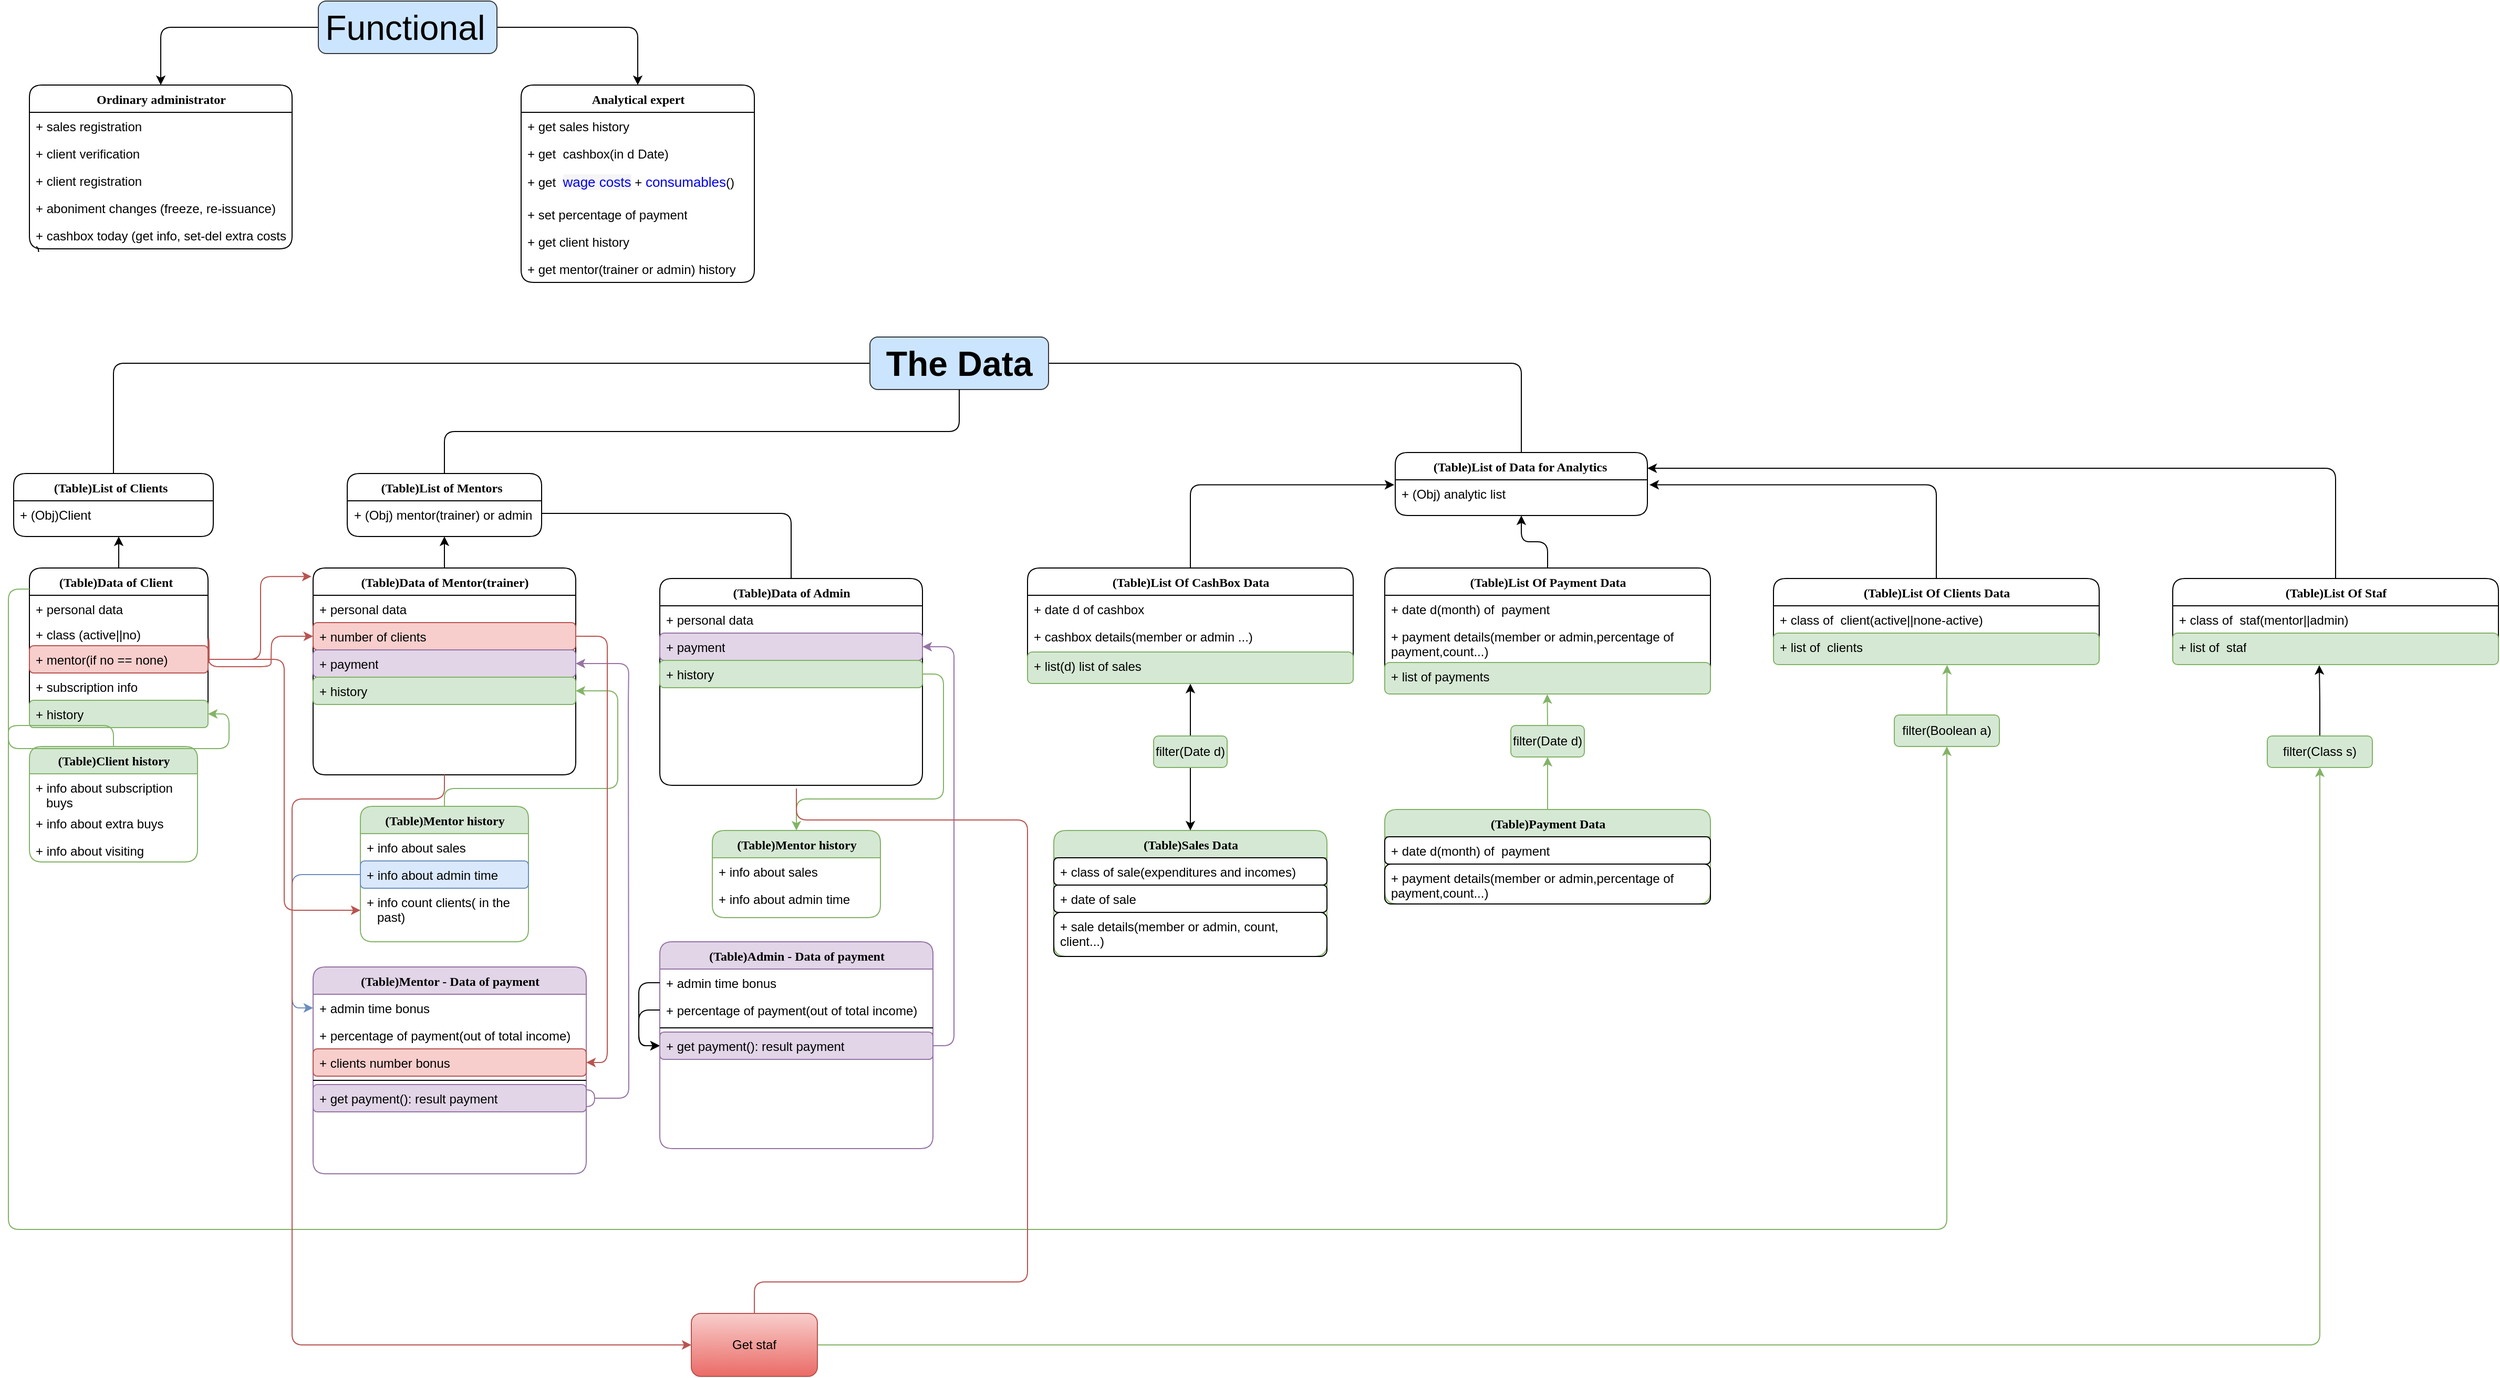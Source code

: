 <mxfile version="21.7.4" type="github">
  <diagram name="Page-1" id="9f46799a-70d6-7492-0946-bef42562c5a5">
    <mxGraphModel dx="2762" dy="2496" grid="1" gridSize="10" guides="1" tooltips="1" connect="1" arrows="1" fold="1" page="1" pageScale="1" pageWidth="1100" pageHeight="850" background="none" math="0" shadow="0">
      <root>
        <mxCell id="0" />
        <mxCell id="1" parent="0" />
        <mxCell id="78961159f06e98e8-17" value="Ordinary administrator" style="swimlane;html=1;fontStyle=1;align=center;verticalAlign=top;childLayout=stackLayout;horizontal=1;startSize=26;horizontalStack=0;resizeParent=1;resizeLast=0;collapsible=1;marginBottom=0;swimlaneFillColor=#ffffff;rounded=1;shadow=0;comic=0;labelBackgroundColor=none;strokeWidth=1;fillColor=none;fontFamily=Verdana;fontSize=12;" parent="1" vertex="1">
          <mxGeometry x="300" y="160" width="250" height="156" as="geometry">
            <mxRectangle x="100" y="83" width="270" height="30" as="alternateBounds" />
          </mxGeometry>
        </mxCell>
        <mxCell id="78961159f06e98e8-21" value="+&amp;nbsp;sales registration" style="text;html=1;strokeColor=none;fillColor=none;align=left;verticalAlign=top;spacingLeft=4;spacingRight=4;whiteSpace=wrap;overflow=hidden;rotatable=0;points=[[0,0.5],[1,0.5]];portConstraint=eastwest;labelBackgroundColor=none;rounded=1;" parent="78961159f06e98e8-17" vertex="1">
          <mxGeometry y="26" width="250" height="26" as="geometry" />
        </mxCell>
        <mxCell id="78961159f06e98e8-23" value="+ сlient verification" style="text;html=1;strokeColor=none;fillColor=none;align=left;verticalAlign=top;spacingLeft=4;spacingRight=4;whiteSpace=wrap;overflow=hidden;rotatable=0;points=[[0,0.5],[1,0.5]];portConstraint=eastwest;labelBackgroundColor=none;rounded=1;" parent="78961159f06e98e8-17" vertex="1">
          <mxGeometry y="52" width="250" height="26" as="geometry" />
        </mxCell>
        <mxCell id="78961159f06e98e8-25" value="+ client registration" style="text;html=1;strokeColor=none;fillColor=none;align=left;verticalAlign=top;spacingLeft=4;spacingRight=4;whiteSpace=wrap;overflow=hidden;rotatable=0;points=[[0,0.5],[1,0.5]];portConstraint=eastwest;labelBackgroundColor=none;rounded=1;" parent="78961159f06e98e8-17" vertex="1">
          <mxGeometry y="78" width="250" height="26" as="geometry" />
        </mxCell>
        <mxCell id="78961159f06e98e8-26" value="+ aboniment changes (freeze, re-issuance)" style="text;html=1;strokeColor=none;fillColor=none;align=left;verticalAlign=top;spacingLeft=4;spacingRight=4;whiteSpace=wrap;overflow=hidden;rotatable=0;points=[[0,0.5],[1,0.5]];portConstraint=eastwest;labelBackgroundColor=none;rounded=1;" parent="78961159f06e98e8-17" vertex="1">
          <mxGeometry y="104" width="250" height="26" as="geometry" />
        </mxCell>
        <mxCell id="UsbxNbq3lsT-JYxwhpn--75" value="+ cashbox&amp;nbsp;today (get info, set-del extra costs )" style="text;html=1;strokeColor=none;fillColor=none;align=left;verticalAlign=top;spacingLeft=4;spacingRight=4;whiteSpace=wrap;overflow=hidden;rotatable=0;points=[[0,0.5],[1,0.5]];portConstraint=eastwest;labelBackgroundColor=none;rounded=1;" vertex="1" parent="78961159f06e98e8-17">
          <mxGeometry y="130" width="250" height="26" as="geometry" />
        </mxCell>
        <mxCell id="UsbxNbq3lsT-JYxwhpn--99" style="edgeStyle=orthogonalEdgeStyle;rounded=1;orthogonalLoop=1;jettySize=auto;html=1;exitX=0.5;exitY=0;exitDx=0;exitDy=0;" edge="1" parent="1" source="78961159f06e98e8-30">
          <mxGeometry relative="1" as="geometry">
            <mxPoint x="385" y="590" as="targetPoint" />
          </mxGeometry>
        </mxCell>
        <mxCell id="78961159f06e98e8-30" value="(Table)Data of Client&amp;nbsp;&amp;nbsp;" style="swimlane;html=1;fontStyle=1;align=center;verticalAlign=top;childLayout=stackLayout;horizontal=1;startSize=26;horizontalStack=0;resizeParent=1;resizeLast=0;collapsible=1;marginBottom=0;swimlaneFillColor=#ffffff;rounded=1;shadow=0;comic=0;labelBackgroundColor=none;strokeWidth=1;fillColor=none;fontFamily=Verdana;fontSize=12;" parent="1" vertex="1">
          <mxGeometry x="300" y="620" width="170" height="152" as="geometry">
            <mxRectangle x="320" y="370" width="190" height="30" as="alternateBounds" />
          </mxGeometry>
        </mxCell>
        <mxCell id="78961159f06e98e8-31" value="+ personal data" style="text;html=1;strokeColor=none;fillColor=none;align=left;verticalAlign=top;spacingLeft=4;spacingRight=4;whiteSpace=wrap;overflow=hidden;rotatable=0;points=[[0,0.5],[1,0.5]];portConstraint=eastwest;labelBackgroundColor=none;rounded=1;" parent="78961159f06e98e8-30" vertex="1">
          <mxGeometry y="26" width="170" height="24" as="geometry" />
        </mxCell>
        <mxCell id="UsbxNbq3lsT-JYxwhpn--148" value="+ class (active||no)" style="text;html=1;strokeColor=none;fillColor=none;align=left;verticalAlign=top;spacingLeft=4;spacingRight=4;whiteSpace=wrap;overflow=hidden;rotatable=0;points=[[0,0.5],[1,0.5]];portConstraint=eastwest;labelBackgroundColor=none;rounded=1;" vertex="1" parent="78961159f06e98e8-30">
          <mxGeometry y="50" width="170" height="24" as="geometry" />
        </mxCell>
        <mxCell id="78961159f06e98e8-32" value="+&amp;nbsp;mentor(if no == none)" style="text;html=1;strokeColor=#b85450;fillColor=#f8cecc;align=left;verticalAlign=top;spacingLeft=4;spacingRight=4;whiteSpace=wrap;overflow=hidden;rotatable=0;points=[[0,0.5],[1,0.5]];portConstraint=eastwest;labelBackgroundColor=none;rounded=1;" parent="78961159f06e98e8-30" vertex="1">
          <mxGeometry y="74" width="170" height="26" as="geometry" />
        </mxCell>
        <mxCell id="78961159f06e98e8-34" value="+ subscription info&amp;nbsp;&amp;nbsp;" style="text;html=1;strokeColor=none;fillColor=none;align=left;verticalAlign=top;spacingLeft=4;spacingRight=4;whiteSpace=wrap;overflow=hidden;rotatable=0;points=[[0,0.5],[1,0.5]];portConstraint=eastwest;labelBackgroundColor=none;rounded=1;" parent="78961159f06e98e8-30" vertex="1">
          <mxGeometry y="100" width="170" height="26" as="geometry" />
        </mxCell>
        <mxCell id="78961159f06e98e8-36" value="+ history" style="text;html=1;strokeColor=#82b366;fillColor=#d5e8d4;align=left;verticalAlign=top;spacingLeft=4;spacingRight=4;whiteSpace=wrap;overflow=hidden;rotatable=0;points=[[0,0.5],[1,0.5]];portConstraint=eastwest;labelBackgroundColor=none;rounded=1;" parent="78961159f06e98e8-30" vertex="1">
          <mxGeometry y="126" width="170" height="26" as="geometry" />
        </mxCell>
        <mxCell id="78961159f06e98e8-43" value="(Table)Data of Mentor(trainer)" style="swimlane;html=1;fontStyle=1;align=center;verticalAlign=top;childLayout=stackLayout;horizontal=1;startSize=26;horizontalStack=0;resizeParent=1;resizeLast=0;collapsible=1;marginBottom=0;swimlaneFillColor=#ffffff;rounded=1;shadow=0;comic=0;labelBackgroundColor=none;strokeWidth=1;fillColor=none;fontFamily=Verdana;fontSize=12;" parent="1" vertex="1">
          <mxGeometry x="570" y="620" width="250" height="197" as="geometry" />
        </mxCell>
        <mxCell id="78961159f06e98e8-44" value="+ personal data&amp;nbsp;&lt;br&gt;" style="text;html=1;strokeColor=none;fillColor=none;align=left;verticalAlign=top;spacingLeft=4;spacingRight=4;whiteSpace=wrap;overflow=hidden;rotatable=0;points=[[0,0.5],[1,0.5]];portConstraint=eastwest;labelBackgroundColor=none;rounded=1;" parent="78961159f06e98e8-43" vertex="1">
          <mxGeometry y="26" width="250" height="26" as="geometry" />
        </mxCell>
        <mxCell id="78961159f06e98e8-52" value="+ number of clients" style="text;html=1;strokeColor=#b85450;fillColor=#f8cecc;align=left;verticalAlign=top;spacingLeft=4;spacingRight=4;whiteSpace=wrap;overflow=hidden;rotatable=0;points=[[0,0.5],[1,0.5]];portConstraint=eastwest;labelBackgroundColor=none;rounded=1;" parent="78961159f06e98e8-43" vertex="1">
          <mxGeometry y="52" width="250" height="26" as="geometry" />
        </mxCell>
        <mxCell id="78961159f06e98e8-50" value="+ payment" style="text;html=1;strokeColor=#9673a6;fillColor=#e1d5e7;align=left;verticalAlign=top;spacingLeft=4;spacingRight=4;whiteSpace=wrap;overflow=hidden;rotatable=0;points=[[0,0.5],[1,0.5]];portConstraint=eastwest;labelBackgroundColor=none;rounded=1;" parent="78961159f06e98e8-43" vertex="1">
          <mxGeometry y="78" width="250" height="26" as="geometry" />
        </mxCell>
        <mxCell id="78961159f06e98e8-45" value="+ history" style="text;html=1;strokeColor=#82b366;fillColor=#d5e8d4;align=left;verticalAlign=top;spacingLeft=4;spacingRight=4;whiteSpace=wrap;overflow=hidden;rotatable=0;points=[[0,0.5],[1,0.5]];portConstraint=eastwest;labelBackgroundColor=none;rounded=1;" parent="78961159f06e98e8-43" vertex="1">
          <mxGeometry y="104" width="250" height="26" as="geometry" />
        </mxCell>
        <mxCell id="78961159f06e98e8-95" value="(Table)Client history" style="swimlane;html=1;fontStyle=1;align=center;verticalAlign=top;childLayout=stackLayout;horizontal=1;startSize=26;horizontalStack=0;resizeParent=1;resizeLast=0;collapsible=1;marginBottom=0;swimlaneFillColor=#ffffff;rounded=1;shadow=0;comic=0;labelBackgroundColor=none;strokeWidth=1;fillColor=#d5e8d4;fontFamily=Verdana;fontSize=12;strokeColor=#82b366;" parent="1" vertex="1">
          <mxGeometry x="300" y="790" width="160" height="110" as="geometry" />
        </mxCell>
        <mxCell id="78961159f06e98e8-97" value="+ info about subscription&amp;nbsp; &amp;nbsp; &amp;nbsp; &amp;nbsp; &amp;nbsp;buys" style="text;html=1;strokeColor=none;fillColor=none;align=left;verticalAlign=top;spacingLeft=4;spacingRight=4;whiteSpace=wrap;overflow=hidden;rotatable=0;points=[[0,0.5],[1,0.5]];portConstraint=eastwest;labelBackgroundColor=none;rounded=1;" parent="78961159f06e98e8-95" vertex="1">
          <mxGeometry y="26" width="160" height="34" as="geometry" />
        </mxCell>
        <mxCell id="78961159f06e98e8-98" value="+ info about extra buys" style="text;html=1;strokeColor=none;fillColor=none;align=left;verticalAlign=top;spacingLeft=4;spacingRight=4;whiteSpace=wrap;overflow=hidden;rotatable=0;points=[[0,0.5],[1,0.5]];portConstraint=eastwest;labelBackgroundColor=none;rounded=1;" parent="78961159f06e98e8-95" vertex="1">
          <mxGeometry y="60" width="160" height="26" as="geometry" />
        </mxCell>
        <mxCell id="78961159f06e98e8-102" value="+ info about&amp;nbsp;visiting" style="text;html=1;strokeColor=none;fillColor=none;align=left;verticalAlign=top;spacingLeft=4;spacingRight=4;whiteSpace=wrap;overflow=hidden;rotatable=0;points=[[0,0.5],[1,0.5]];portConstraint=eastwest;labelBackgroundColor=none;rounded=1;" parent="78961159f06e98e8-95" vertex="1">
          <mxGeometry y="86" width="160" height="24" as="geometry" />
        </mxCell>
        <mxCell id="fIv8NUmb_XvfnNp-n-QR-128" style="edgeStyle=orthogonalEdgeStyle;rounded=1;orthogonalLoop=1;jettySize=auto;html=1;exitX=1;exitY=0.5;exitDx=0;exitDy=0;entryX=-0.006;entryY=0.041;entryDx=0;entryDy=0;entryPerimeter=0;labelBackgroundColor=none;fontColor=default;fillColor=#f8cecc;strokeColor=#b85450;" parent="1" source="78961159f06e98e8-32" target="78961159f06e98e8-43" edge="1">
          <mxGeometry relative="1" as="geometry" />
        </mxCell>
        <mxCell id="fIv8NUmb_XvfnNp-n-QR-129" style="edgeStyle=orthogonalEdgeStyle;rounded=1;orthogonalLoop=1;jettySize=auto;html=1;exitX=1;exitY=0.5;exitDx=0;exitDy=0;entryX=0.5;entryY=0;entryDx=0;entryDy=0;endArrow=none;endFill=0;startArrow=classic;startFill=1;fillColor=#d5e8d4;strokeColor=#82b366;" parent="1" source="78961159f06e98e8-36" target="78961159f06e98e8-95" edge="1">
          <mxGeometry relative="1" as="geometry" />
        </mxCell>
        <mxCell id="UsbxNbq3lsT-JYxwhpn--1" value="(Table)Mentor history" style="swimlane;html=1;fontStyle=1;align=center;verticalAlign=top;childLayout=stackLayout;horizontal=1;startSize=26;horizontalStack=0;resizeParent=1;resizeLast=0;collapsible=1;marginBottom=0;swimlaneFillColor=#ffffff;rounded=1;shadow=0;comic=0;labelBackgroundColor=none;strokeWidth=1;fillColor=#d5e8d4;fontFamily=Verdana;fontSize=12;strokeColor=#82b366;" vertex="1" parent="1">
          <mxGeometry x="615" y="847" width="160" height="129" as="geometry" />
        </mxCell>
        <mxCell id="UsbxNbq3lsT-JYxwhpn--2" value="+ info about sales" style="text;html=1;strokeColor=none;fillColor=none;align=left;verticalAlign=top;spacingLeft=4;spacingRight=4;whiteSpace=wrap;overflow=hidden;rotatable=0;points=[[0,0.5],[1,0.5]];portConstraint=eastwest;labelBackgroundColor=none;rounded=1;" vertex="1" parent="UsbxNbq3lsT-JYxwhpn--1">
          <mxGeometry y="26" width="160" height="26" as="geometry" />
        </mxCell>
        <mxCell id="UsbxNbq3lsT-JYxwhpn--3" value="+ info about admin time" style="text;html=1;strokeColor=#6c8ebf;fillColor=#dae8fc;align=left;verticalAlign=top;spacingLeft=4;spacingRight=4;whiteSpace=wrap;overflow=hidden;rotatable=0;points=[[0,0.5],[1,0.5]];portConstraint=eastwest;labelBackgroundColor=none;rounded=1;" vertex="1" parent="UsbxNbq3lsT-JYxwhpn--1">
          <mxGeometry y="52" width="160" height="26" as="geometry" />
        </mxCell>
        <mxCell id="UsbxNbq3lsT-JYxwhpn--4" value="+ info count clients( in the&amp;nbsp; &amp;nbsp; &amp;nbsp; &amp;nbsp;past)" style="text;html=1;strokeColor=none;fillColor=none;align=left;verticalAlign=top;spacingLeft=4;spacingRight=4;whiteSpace=wrap;overflow=hidden;rotatable=0;points=[[0,0.5],[1,0.5]];portConstraint=eastwest;labelBackgroundColor=none;rounded=1;" vertex="1" parent="UsbxNbq3lsT-JYxwhpn--1">
          <mxGeometry y="78" width="160" height="42" as="geometry" />
        </mxCell>
        <mxCell id="UsbxNbq3lsT-JYxwhpn--5" style="edgeStyle=orthogonalEdgeStyle;rounded=1;orthogonalLoop=1;jettySize=auto;html=1;exitX=1;exitY=0.5;exitDx=0;exitDy=0;entryX=0.5;entryY=0;entryDx=0;entryDy=0;endArrow=none;endFill=0;startArrow=classic;startFill=1;fillColor=#d5e8d4;strokeColor=#82b366;" edge="1" parent="1" source="78961159f06e98e8-45" target="UsbxNbq3lsT-JYxwhpn--1">
          <mxGeometry relative="1" as="geometry">
            <Array as="points">
              <mxPoint x="860" y="737" />
              <mxPoint x="860" y="830" />
              <mxPoint x="695" y="830" />
            </Array>
          </mxGeometry>
        </mxCell>
        <mxCell id="UsbxNbq3lsT-JYxwhpn--10" style="edgeStyle=orthogonalEdgeStyle;rounded=1;orthogonalLoop=1;jettySize=auto;html=1;entryX=1.006;entryY=0.641;entryDx=0;entryDy=0;entryPerimeter=0;startArrow=none;startFill=0;endArrow=none;endFill=0;fillColor=#f8cecc;strokeColor=#b85450;" edge="1" parent="1" target="78961159f06e98e8-32">
          <mxGeometry relative="1" as="geometry">
            <mxPoint x="530" y="707" as="sourcePoint" />
            <Array as="points">
              <mxPoint x="470" y="714" />
              <mxPoint x="470" y="687" />
            </Array>
          </mxGeometry>
        </mxCell>
        <mxCell id="UsbxNbq3lsT-JYxwhpn--9" style="edgeStyle=orthogonalEdgeStyle;rounded=1;orthogonalLoop=1;jettySize=auto;html=1;exitX=0;exitY=0.5;exitDx=0;exitDy=0;endArrow=none;endFill=0;startArrow=classic;startFill=1;fillColor=#f8cecc;strokeColor=#b85450;" edge="1" parent="1" source="78961159f06e98e8-52">
          <mxGeometry relative="1" as="geometry">
            <mxPoint x="530" y="707" as="targetPoint" />
          </mxGeometry>
        </mxCell>
        <mxCell id="UsbxNbq3lsT-JYxwhpn--170" style="edgeStyle=orthogonalEdgeStyle;rounded=1;orthogonalLoop=1;jettySize=auto;html=1;exitX=0;exitY=0.5;exitDx=0;exitDy=0;entryX=0.5;entryY=0;entryDx=0;entryDy=0;startArrow=none;startFill=0;endArrow=none;endFill=0;" edge="1" parent="1" source="UsbxNbq3lsT-JYxwhpn--15" target="UsbxNbq3lsT-JYxwhpn--61">
          <mxGeometry relative="1" as="geometry" />
        </mxCell>
        <mxCell id="UsbxNbq3lsT-JYxwhpn--171" style="edgeStyle=orthogonalEdgeStyle;rounded=1;orthogonalLoop=1;jettySize=auto;html=1;exitX=1;exitY=0.5;exitDx=0;exitDy=0;entryX=0.5;entryY=0;entryDx=0;entryDy=0;endArrow=none;endFill=0;" edge="1" parent="1" source="UsbxNbq3lsT-JYxwhpn--15" target="UsbxNbq3lsT-JYxwhpn--102">
          <mxGeometry relative="1" as="geometry" />
        </mxCell>
        <mxCell id="UsbxNbq3lsT-JYxwhpn--15" value="&lt;font style=&quot;font-size: 33px;&quot;&gt;&lt;b&gt;The Data&lt;/b&gt;&lt;/font&gt;" style="text;html=1;fillColor=#CCE5FF;align=center;verticalAlign=middle;whiteSpace=wrap;rounded=1;strokeColor=#36393d;" vertex="1" parent="1">
          <mxGeometry x="1100" y="400" width="170" height="50" as="geometry" />
        </mxCell>
        <mxCell id="UsbxNbq3lsT-JYxwhpn--16" value="Analytical expert" style="swimlane;html=1;fontStyle=1;align=center;verticalAlign=top;childLayout=stackLayout;horizontal=1;startSize=26;horizontalStack=0;resizeParent=1;resizeLast=0;collapsible=1;marginBottom=0;swimlaneFillColor=#ffffff;rounded=1;shadow=0;comic=0;labelBackgroundColor=none;strokeWidth=1;fillColor=none;fontFamily=Verdana;fontSize=12;" vertex="1" parent="1">
          <mxGeometry x="768" y="160" width="222" height="188" as="geometry">
            <mxRectangle x="100" y="83" width="270" height="30" as="alternateBounds" />
          </mxGeometry>
        </mxCell>
        <mxCell id="UsbxNbq3lsT-JYxwhpn--17" value="+ get sales history" style="text;html=1;strokeColor=none;fillColor=none;align=left;verticalAlign=top;spacingLeft=4;spacingRight=4;whiteSpace=wrap;overflow=hidden;rotatable=0;points=[[0,0.5],[1,0.5]];portConstraint=eastwest;labelBackgroundColor=none;rounded=1;" vertex="1" parent="UsbxNbq3lsT-JYxwhpn--16">
          <mxGeometry y="26" width="222" height="26" as="geometry" />
        </mxCell>
        <mxCell id="UsbxNbq3lsT-JYxwhpn--18" value="+ get&amp;nbsp; cashbox(in d Date)" style="text;html=1;strokeColor=none;fillColor=none;align=left;verticalAlign=top;spacingLeft=4;spacingRight=4;whiteSpace=wrap;overflow=hidden;rotatable=0;points=[[0,0.5],[1,0.5]];portConstraint=eastwest;labelBackgroundColor=none;rounded=1;" vertex="1" parent="UsbxNbq3lsT-JYxwhpn--16">
          <mxGeometry y="52" width="222" height="26" as="geometry" />
        </mxCell>
        <mxCell id="UsbxNbq3lsT-JYxwhpn--20" value="+ get&amp;nbsp;&amp;nbsp;&lt;a style=&quot;outline: 0px; text-decoration-line: none; font-family: Montserrat, Tahoma, Meiryo, sans-serif; font-size: 13px; background-color: rgb(245, 245, 245);&quot; rel=&quot;nofollow&quot; href=&quot;https://context.reverso.net/%D0%BF%D0%B5%D1%80%D0%B5%D0%B2%D0%BE%D0%B4/%D0%B0%D0%BD%D0%B3%D0%BB%D0%B8%D0%B9%D1%81%D0%BA%D0%B8%D0%B9-%D1%80%D1%83%D1%81%D1%81%D0%BA%D0%B8%D0%B9/wage+costs&quot; class=&quot;link_highlighted&quot;&gt;wage costs&lt;/a&gt;&amp;nbsp;+&amp;nbsp;&lt;a style=&quot;outline: 0px; text-decoration-line: none; font-family: Montserrat, Tahoma, Meiryo, sans-serif; font-size: 13px; background-color: rgb(255, 255, 255);&quot; rel=&quot;nofollow&quot; href=&quot;https://context.reverso.net/%D0%BF%D0%B5%D1%80%D0%B5%D0%B2%D0%BE%D0%B4/%D0%B0%D0%BD%D0%B3%D0%BB%D0%B8%D0%B9%D1%81%D0%BA%D0%B8%D0%B9-%D1%80%D1%83%D1%81%D1%81%D0%BA%D0%B8%D0%B9/consumables&quot; class=&quot;link_highlighted&quot;&gt;consumables&lt;/a&gt;()" style="text;html=1;strokeColor=none;fillColor=none;align=left;verticalAlign=top;spacingLeft=4;spacingRight=4;whiteSpace=wrap;overflow=hidden;rotatable=0;points=[[0,0.5],[1,0.5]];portConstraint=eastwest;labelBackgroundColor=none;rounded=1;" vertex="1" parent="UsbxNbq3lsT-JYxwhpn--16">
          <mxGeometry y="78" width="222" height="32" as="geometry" />
        </mxCell>
        <mxCell id="UsbxNbq3lsT-JYxwhpn--21" value="+ set percentage of payment" style="text;html=1;strokeColor=none;fillColor=none;align=left;verticalAlign=top;spacingLeft=4;spacingRight=4;whiteSpace=wrap;overflow=hidden;rotatable=0;points=[[0,0.5],[1,0.5]];portConstraint=eastwest;labelBackgroundColor=none;rounded=1;" vertex="1" parent="UsbxNbq3lsT-JYxwhpn--16">
          <mxGeometry y="110" width="222" height="26" as="geometry" />
        </mxCell>
        <mxCell id="UsbxNbq3lsT-JYxwhpn--77" value="+ get client history" style="text;html=1;strokeColor=none;fillColor=none;align=left;verticalAlign=top;spacingLeft=4;spacingRight=4;whiteSpace=wrap;overflow=hidden;rotatable=0;points=[[0,0.5],[1,0.5]];portConstraint=eastwest;labelBackgroundColor=none;rounded=1;" vertex="1" parent="UsbxNbq3lsT-JYxwhpn--16">
          <mxGeometry y="136" width="222" height="26" as="geometry" />
        </mxCell>
        <mxCell id="UsbxNbq3lsT-JYxwhpn--78" value="+ get mentor(trainer or admin) history" style="text;html=1;strokeColor=none;fillColor=none;align=left;verticalAlign=top;spacingLeft=4;spacingRight=4;whiteSpace=wrap;overflow=hidden;rotatable=0;points=[[0,0.5],[1,0.5]];portConstraint=eastwest;labelBackgroundColor=none;rounded=1;" vertex="1" parent="UsbxNbq3lsT-JYxwhpn--16">
          <mxGeometry y="162" width="222" height="26" as="geometry" />
        </mxCell>
        <mxCell id="UsbxNbq3lsT-JYxwhpn--28" style="edgeStyle=orthogonalEdgeStyle;rounded=1;orthogonalLoop=1;jettySize=auto;html=1;exitX=1;exitY=0.5;exitDx=0;exitDy=0;entryX=0.5;entryY=0;entryDx=0;entryDy=0;" edge="1" parent="1" source="UsbxNbq3lsT-JYxwhpn--25" target="UsbxNbq3lsT-JYxwhpn--16">
          <mxGeometry relative="1" as="geometry" />
        </mxCell>
        <mxCell id="UsbxNbq3lsT-JYxwhpn--29" style="edgeStyle=orthogonalEdgeStyle;rounded=1;orthogonalLoop=1;jettySize=auto;html=1;exitX=0;exitY=0.5;exitDx=0;exitDy=0;" edge="1" parent="1" source="UsbxNbq3lsT-JYxwhpn--25" target="78961159f06e98e8-17">
          <mxGeometry relative="1" as="geometry" />
        </mxCell>
        <mxCell id="UsbxNbq3lsT-JYxwhpn--25" value="&lt;div style=&quot;font-size: 33px;&quot;&gt;&lt;font style=&quot;font-size: 33px;&quot;&gt;Functional&amp;nbsp;&lt;/font&gt;&lt;/div&gt;" style="text;html=1;fillColor=#CCE5FF;align=right;verticalAlign=middle;whiteSpace=wrap;rounded=1;strokeColor=#36393d;" vertex="1" parent="1">
          <mxGeometry x="575" y="80" width="170" height="50" as="geometry" />
        </mxCell>
        <mxCell id="UsbxNbq3lsT-JYxwhpn--30" value="(Table)Mentor - Data of&amp;nbsp;payment" style="swimlane;html=1;fontStyle=1;align=center;verticalAlign=top;childLayout=stackLayout;horizontal=1;startSize=26;horizontalStack=0;resizeParent=1;resizeLast=0;collapsible=1;marginBottom=0;swimlaneFillColor=#ffffff;rounded=1;shadow=0;comic=0;labelBackgroundColor=none;strokeWidth=1;fontFamily=Verdana;fontSize=12;fillColor=#e1d5e7;strokeColor=#9673a6;" vertex="1" parent="1">
          <mxGeometry x="570" y="1000" width="260" height="197" as="geometry" />
        </mxCell>
        <mxCell id="UsbxNbq3lsT-JYxwhpn--31" value="+ admin time bonus" style="text;html=1;strokeColor=none;fillColor=none;align=left;verticalAlign=top;spacingLeft=4;spacingRight=4;whiteSpace=wrap;overflow=hidden;rotatable=0;points=[[0,0.5],[1,0.5]];portConstraint=eastwest;labelBackgroundColor=none;rounded=1;" vertex="1" parent="UsbxNbq3lsT-JYxwhpn--30">
          <mxGeometry y="26" width="260" height="26" as="geometry" />
        </mxCell>
        <mxCell id="UsbxNbq3lsT-JYxwhpn--33" value="+ percentage of payment(out of total income)" style="text;html=1;strokeColor=none;fillColor=none;align=left;verticalAlign=top;spacingLeft=4;spacingRight=4;whiteSpace=wrap;overflow=hidden;rotatable=0;points=[[0,0.5],[1,0.5]];portConstraint=eastwest;labelBackgroundColor=none;rounded=1;" vertex="1" parent="UsbxNbq3lsT-JYxwhpn--30">
          <mxGeometry y="52" width="260" height="26" as="geometry" />
        </mxCell>
        <mxCell id="UsbxNbq3lsT-JYxwhpn--32" value="+ clients number bonus" style="text;html=1;strokeColor=#b85450;fillColor=#f8cecc;align=left;verticalAlign=top;spacingLeft=4;spacingRight=4;whiteSpace=wrap;overflow=hidden;rotatable=0;points=[[0,0.5],[1,0.5]];portConstraint=eastwest;labelBackgroundColor=none;rounded=1;" vertex="1" parent="UsbxNbq3lsT-JYxwhpn--30">
          <mxGeometry y="78" width="260" height="26" as="geometry" />
        </mxCell>
        <mxCell id="UsbxNbq3lsT-JYxwhpn--49" value="" style="line;html=1;strokeWidth=1;fillColor=none;align=left;verticalAlign=middle;spacingTop=-1;spacingLeft=3;spacingRight=3;rotatable=0;labelPosition=right;points=[];portConstraint=eastwest;rounded=1;" vertex="1" parent="UsbxNbq3lsT-JYxwhpn--30">
          <mxGeometry y="104" width="260" height="8" as="geometry" />
        </mxCell>
        <mxCell id="UsbxNbq3lsT-JYxwhpn--52" value="+ get payment(): result payment" style="text;html=1;strokeColor=#9673a6;fillColor=#e1d5e7;align=left;verticalAlign=top;spacingLeft=4;spacingRight=4;whiteSpace=wrap;overflow=hidden;rotatable=0;points=[[0,0.5],[1,0.5]];portConstraint=eastwest;labelBackgroundColor=none;rounded=1;" vertex="1" parent="UsbxNbq3lsT-JYxwhpn--30">
          <mxGeometry y="112" width="260" height="26" as="geometry" />
        </mxCell>
        <mxCell id="UsbxNbq3lsT-JYxwhpn--39" style="edgeStyle=orthogonalEdgeStyle;rounded=1;orthogonalLoop=1;jettySize=auto;html=1;entryX=1;entryY=0.5;entryDx=0;entryDy=0;endArrow=halfCircle;endFill=0;fillColor=#e1d5e7;strokeColor=#9673a6;" edge="1" parent="1" target="UsbxNbq3lsT-JYxwhpn--52">
          <mxGeometry relative="1" as="geometry">
            <mxPoint x="870" y="750" as="sourcePoint" />
          </mxGeometry>
        </mxCell>
        <mxCell id="UsbxNbq3lsT-JYxwhpn--38" style="edgeStyle=orthogonalEdgeStyle;rounded=1;orthogonalLoop=1;jettySize=auto;html=1;exitX=1;exitY=0.5;exitDx=0;exitDy=0;endArrow=none;endFill=0;startArrow=classic;startFill=1;fillColor=#e1d5e7;strokeColor=#9673a6;" edge="1" parent="1" source="78961159f06e98e8-50">
          <mxGeometry relative="1" as="geometry">
            <mxPoint x="870" y="750" as="targetPoint" />
          </mxGeometry>
        </mxCell>
        <mxCell id="UsbxNbq3lsT-JYxwhpn--61" value="(Table)List of Clients&amp;nbsp;&amp;nbsp;" style="swimlane;html=1;fontStyle=1;align=center;verticalAlign=top;childLayout=stackLayout;horizontal=1;startSize=26;horizontalStack=0;resizeParent=1;resizeLast=0;collapsible=1;marginBottom=0;swimlaneFillColor=#ffffff;rounded=1;shadow=0;comic=0;labelBackgroundColor=none;strokeWidth=1;fillColor=none;fontFamily=Verdana;fontSize=12;" vertex="1" parent="1">
          <mxGeometry x="285" y="530" width="190" height="60" as="geometry">
            <mxRectangle x="320" y="370" width="190" height="30" as="alternateBounds" />
          </mxGeometry>
        </mxCell>
        <mxCell id="UsbxNbq3lsT-JYxwhpn--62" value="+ (Obj)Client" style="text;html=1;strokeColor=none;fillColor=none;align=left;verticalAlign=top;spacingLeft=4;spacingRight=4;whiteSpace=wrap;overflow=hidden;rotatable=0;points=[[0,0.5],[1,0.5]];portConstraint=eastwest;labelBackgroundColor=none;rounded=1;" vertex="1" parent="UsbxNbq3lsT-JYxwhpn--61">
          <mxGeometry y="26" width="190" height="24" as="geometry" />
        </mxCell>
        <mxCell id="UsbxNbq3lsT-JYxwhpn--70" style="edgeStyle=orthogonalEdgeStyle;rounded=1;orthogonalLoop=1;jettySize=auto;html=1;exitX=0.5;exitY=1;exitDx=0;exitDy=0;endArrow=none;endFill=0;startArrow=classic;startFill=1;" edge="1" parent="1" source="UsbxNbq3lsT-JYxwhpn--68" target="78961159f06e98e8-43">
          <mxGeometry relative="1" as="geometry" />
        </mxCell>
        <mxCell id="UsbxNbq3lsT-JYxwhpn--169" style="edgeStyle=orthogonalEdgeStyle;rounded=1;orthogonalLoop=1;jettySize=auto;html=1;exitX=0.5;exitY=0;exitDx=0;exitDy=0;entryX=0.5;entryY=1;entryDx=0;entryDy=0;endArrow=none;endFill=0;" edge="1" parent="1" source="UsbxNbq3lsT-JYxwhpn--68" target="UsbxNbq3lsT-JYxwhpn--15">
          <mxGeometry relative="1" as="geometry" />
        </mxCell>
        <mxCell id="UsbxNbq3lsT-JYxwhpn--68" value="(Table)List of Mentors&amp;nbsp;&amp;nbsp;" style="swimlane;html=1;fontStyle=1;align=center;verticalAlign=top;childLayout=stackLayout;horizontal=1;startSize=26;horizontalStack=0;resizeParent=1;resizeLast=0;collapsible=1;marginBottom=0;swimlaneFillColor=#ffffff;rounded=1;shadow=0;comic=0;labelBackgroundColor=none;strokeWidth=1;fillColor=none;fontFamily=Verdana;fontSize=12;" vertex="1" parent="1">
          <mxGeometry x="602.5" y="530" width="185" height="60" as="geometry">
            <mxRectangle x="320" y="370" width="190" height="30" as="alternateBounds" />
          </mxGeometry>
        </mxCell>
        <mxCell id="UsbxNbq3lsT-JYxwhpn--69" value="+ (Obj) mentor(trainer) or admin" style="text;html=1;strokeColor=none;fillColor=none;align=left;verticalAlign=top;spacingLeft=4;spacingRight=4;whiteSpace=wrap;overflow=hidden;rotatable=0;points=[[0,0.5],[1,0.5]];portConstraint=eastwest;labelBackgroundColor=none;rounded=1;" vertex="1" parent="UsbxNbq3lsT-JYxwhpn--68">
          <mxGeometry y="26" width="185" height="24" as="geometry" />
        </mxCell>
        <mxCell id="UsbxNbq3lsT-JYxwhpn--79" value="(Table)Data of Admin" style="swimlane;html=1;fontStyle=1;align=center;verticalAlign=top;childLayout=stackLayout;horizontal=1;startSize=26;horizontalStack=0;resizeParent=1;resizeLast=0;collapsible=1;marginBottom=0;swimlaneFillColor=#ffffff;rounded=1;shadow=0;comic=0;labelBackgroundColor=none;strokeWidth=1;fillColor=none;fontFamily=Verdana;fontSize=12;" vertex="1" parent="1">
          <mxGeometry x="900" y="630" width="250" height="197" as="geometry" />
        </mxCell>
        <mxCell id="UsbxNbq3lsT-JYxwhpn--80" value="+ personal data&amp;nbsp;&lt;br&gt;" style="text;html=1;strokeColor=none;fillColor=none;align=left;verticalAlign=top;spacingLeft=4;spacingRight=4;whiteSpace=wrap;overflow=hidden;rotatable=0;points=[[0,0.5],[1,0.5]];portConstraint=eastwest;labelBackgroundColor=none;rounded=1;" vertex="1" parent="UsbxNbq3lsT-JYxwhpn--79">
          <mxGeometry y="26" width="250" height="26" as="geometry" />
        </mxCell>
        <mxCell id="UsbxNbq3lsT-JYxwhpn--82" value="+ payment" style="text;html=1;strokeColor=#9673a6;fillColor=#e1d5e7;align=left;verticalAlign=top;spacingLeft=4;spacingRight=4;whiteSpace=wrap;overflow=hidden;rotatable=0;points=[[0,0.5],[1,0.5]];portConstraint=eastwest;labelBackgroundColor=none;rounded=1;" vertex="1" parent="UsbxNbq3lsT-JYxwhpn--79">
          <mxGeometry y="52" width="250" height="26" as="geometry" />
        </mxCell>
        <mxCell id="UsbxNbq3lsT-JYxwhpn--83" value="+ history" style="text;html=1;strokeColor=#82b366;fillColor=#d5e8d4;align=left;verticalAlign=top;spacingLeft=4;spacingRight=4;whiteSpace=wrap;overflow=hidden;rotatable=0;points=[[0,0.5],[1,0.5]];portConstraint=eastwest;labelBackgroundColor=none;rounded=1;" vertex="1" parent="UsbxNbq3lsT-JYxwhpn--79">
          <mxGeometry y="78" width="250" height="26" as="geometry" />
        </mxCell>
        <mxCell id="UsbxNbq3lsT-JYxwhpn--84" value="(Table)Admin - Data of&amp;nbsp;payment" style="swimlane;html=1;fontStyle=1;align=center;verticalAlign=top;childLayout=stackLayout;horizontal=1;startSize=26;horizontalStack=0;resizeParent=1;resizeLast=0;collapsible=1;marginBottom=0;swimlaneFillColor=#ffffff;rounded=1;shadow=0;comic=0;labelBackgroundColor=none;strokeWidth=1;fontFamily=Verdana;fontSize=12;fillColor=#e1d5e7;strokeColor=#9673a6;" vertex="1" parent="1">
          <mxGeometry x="900" y="976" width="260" height="197" as="geometry" />
        </mxCell>
        <mxCell id="UsbxNbq3lsT-JYxwhpn--91" style="edgeStyle=orthogonalEdgeStyle;rounded=1;orthogonalLoop=1;jettySize=auto;html=1;exitX=0;exitY=0.5;exitDx=0;exitDy=0;entryX=0;entryY=0.5;entryDx=0;entryDy=0;" edge="1" parent="UsbxNbq3lsT-JYxwhpn--84" source="UsbxNbq3lsT-JYxwhpn--85" target="UsbxNbq3lsT-JYxwhpn--89">
          <mxGeometry relative="1" as="geometry" />
        </mxCell>
        <mxCell id="UsbxNbq3lsT-JYxwhpn--85" value="+ admin time bonus" style="text;html=1;strokeColor=none;fillColor=none;align=left;verticalAlign=top;spacingLeft=4;spacingRight=4;whiteSpace=wrap;overflow=hidden;rotatable=0;points=[[0,0.5],[1,0.5]];portConstraint=eastwest;labelBackgroundColor=none;rounded=1;" vertex="1" parent="UsbxNbq3lsT-JYxwhpn--84">
          <mxGeometry y="26" width="260" height="26" as="geometry" />
        </mxCell>
        <mxCell id="UsbxNbq3lsT-JYxwhpn--92" style="edgeStyle=orthogonalEdgeStyle;rounded=1;orthogonalLoop=1;jettySize=auto;html=1;exitX=0;exitY=0.5;exitDx=0;exitDy=0;entryX=0;entryY=0.5;entryDx=0;entryDy=0;" edge="1" parent="UsbxNbq3lsT-JYxwhpn--84" source="UsbxNbq3lsT-JYxwhpn--86" target="UsbxNbq3lsT-JYxwhpn--89">
          <mxGeometry relative="1" as="geometry">
            <Array as="points">
              <mxPoint x="-20" y="65" />
              <mxPoint x="-20" y="99" />
            </Array>
          </mxGeometry>
        </mxCell>
        <mxCell id="UsbxNbq3lsT-JYxwhpn--86" value="+ percentage of payment(out of total income)" style="text;html=1;strokeColor=none;fillColor=none;align=left;verticalAlign=top;spacingLeft=4;spacingRight=4;whiteSpace=wrap;overflow=hidden;rotatable=0;points=[[0,0.5],[1,0.5]];portConstraint=eastwest;labelBackgroundColor=none;rounded=1;" vertex="1" parent="UsbxNbq3lsT-JYxwhpn--84">
          <mxGeometry y="52" width="260" height="26" as="geometry" />
        </mxCell>
        <mxCell id="UsbxNbq3lsT-JYxwhpn--88" value="" style="line;html=1;strokeWidth=1;fillColor=none;align=left;verticalAlign=middle;spacingTop=-1;spacingLeft=3;spacingRight=3;rotatable=0;labelPosition=right;points=[];portConstraint=eastwest;rounded=1;" vertex="1" parent="UsbxNbq3lsT-JYxwhpn--84">
          <mxGeometry y="78" width="260" height="8" as="geometry" />
        </mxCell>
        <mxCell id="UsbxNbq3lsT-JYxwhpn--89" value="+ get payment(): result payment" style="text;html=1;strokeColor=#9673a6;fillColor=#e1d5e7;align=left;verticalAlign=top;spacingLeft=4;spacingRight=4;whiteSpace=wrap;overflow=hidden;rotatable=0;points=[[0,0.5],[1,0.5]];portConstraint=eastwest;labelBackgroundColor=none;rounded=1;" vertex="1" parent="UsbxNbq3lsT-JYxwhpn--84">
          <mxGeometry y="86" width="260" height="26" as="geometry" />
        </mxCell>
        <mxCell id="UsbxNbq3lsT-JYxwhpn--90" style="edgeStyle=orthogonalEdgeStyle;rounded=1;orthogonalLoop=1;jettySize=auto;html=1;exitX=1;exitY=0.5;exitDx=0;exitDy=0;entryX=1;entryY=0.5;entryDx=0;entryDy=0;endArrow=none;endFill=0;startArrow=classic;startFill=1;fillColor=#e1d5e7;strokeColor=#9673a6;" edge="1" parent="1" source="UsbxNbq3lsT-JYxwhpn--82" target="UsbxNbq3lsT-JYxwhpn--89">
          <mxGeometry relative="1" as="geometry" />
        </mxCell>
        <mxCell id="UsbxNbq3lsT-JYxwhpn--93" style="edgeStyle=orthogonalEdgeStyle;rounded=1;orthogonalLoop=1;jettySize=auto;html=1;exitX=1;exitY=0.5;exitDx=0;exitDy=0;entryX=0.5;entryY=0;entryDx=0;entryDy=0;endArrow=none;endFill=0;" edge="1" parent="1" source="UsbxNbq3lsT-JYxwhpn--69" target="UsbxNbq3lsT-JYxwhpn--79">
          <mxGeometry relative="1" as="geometry" />
        </mxCell>
        <mxCell id="UsbxNbq3lsT-JYxwhpn--94" style="edgeStyle=orthogonalEdgeStyle;rounded=1;orthogonalLoop=1;jettySize=auto;html=1;exitX=0;exitY=0.5;exitDx=0;exitDy=0;entryX=0;entryY=0.5;entryDx=0;entryDy=0;fillColor=#dae8fc;strokeColor=#6c8ebf;" edge="1" parent="1" source="UsbxNbq3lsT-JYxwhpn--3" target="UsbxNbq3lsT-JYxwhpn--31">
          <mxGeometry relative="1" as="geometry">
            <Array as="points">
              <mxPoint x="550" y="912" />
              <mxPoint x="550" y="1039" />
            </Array>
          </mxGeometry>
        </mxCell>
        <mxCell id="UsbxNbq3lsT-JYxwhpn--96" style="edgeStyle=orthogonalEdgeStyle;rounded=1;orthogonalLoop=1;jettySize=auto;html=1;exitX=1;exitY=0.5;exitDx=0;exitDy=0;entryX=1;entryY=0.5;entryDx=0;entryDy=0;fillColor=#f8cecc;strokeColor=#b85450;" edge="1" parent="1" source="78961159f06e98e8-52" target="UsbxNbq3lsT-JYxwhpn--32">
          <mxGeometry relative="1" as="geometry" />
        </mxCell>
        <mxCell id="UsbxNbq3lsT-JYxwhpn--97" style="edgeStyle=orthogonalEdgeStyle;rounded=1;orthogonalLoop=1;jettySize=auto;html=1;exitX=1;exitY=0.5;exitDx=0;exitDy=0;entryX=0;entryY=0.5;entryDx=0;entryDy=0;fillColor=#f8cecc;strokeColor=#b85450;" edge="1" parent="1" source="78961159f06e98e8-32" target="UsbxNbq3lsT-JYxwhpn--4">
          <mxGeometry relative="1" as="geometry" />
        </mxCell>
        <mxCell id="UsbxNbq3lsT-JYxwhpn--102" value="(Table)List of Data for Analytics&amp;nbsp;" style="swimlane;html=1;fontStyle=1;align=center;verticalAlign=top;childLayout=stackLayout;horizontal=1;startSize=26;horizontalStack=0;resizeParent=1;resizeLast=0;collapsible=1;marginBottom=0;swimlaneFillColor=#ffffff;rounded=1;shadow=0;comic=0;labelBackgroundColor=none;strokeWidth=1;fillColor=none;fontFamily=Verdana;fontSize=12;" vertex="1" parent="1">
          <mxGeometry x="1600" y="510" width="240" height="60" as="geometry">
            <mxRectangle x="320" y="370" width="190" height="30" as="alternateBounds" />
          </mxGeometry>
        </mxCell>
        <mxCell id="UsbxNbq3lsT-JYxwhpn--103" value="+ (Obj) analytic list" style="text;html=1;strokeColor=none;fillColor=none;align=left;verticalAlign=top;spacingLeft=4;spacingRight=4;whiteSpace=wrap;overflow=hidden;rotatable=0;points=[[0,0.5],[1,0.5]];portConstraint=eastwest;labelBackgroundColor=none;rounded=1;" vertex="1" parent="UsbxNbq3lsT-JYxwhpn--102">
          <mxGeometry y="26" width="240" height="24" as="geometry" />
        </mxCell>
        <mxCell id="UsbxNbq3lsT-JYxwhpn--104" value="(Table)Mentor history" style="swimlane;html=1;fontStyle=1;align=center;verticalAlign=top;childLayout=stackLayout;horizontal=1;startSize=26;horizontalStack=0;resizeParent=1;resizeLast=0;collapsible=1;marginBottom=0;swimlaneFillColor=#ffffff;rounded=1;shadow=0;comic=0;labelBackgroundColor=none;strokeWidth=1;fillColor=#d5e8d4;fontFamily=Verdana;fontSize=12;strokeColor=#82b366;" vertex="1" parent="1">
          <mxGeometry x="950" y="870" width="160" height="83" as="geometry" />
        </mxCell>
        <mxCell id="UsbxNbq3lsT-JYxwhpn--105" value="+ info about sales" style="text;html=1;strokeColor=none;fillColor=none;align=left;verticalAlign=top;spacingLeft=4;spacingRight=4;whiteSpace=wrap;overflow=hidden;rotatable=0;points=[[0,0.5],[1,0.5]];portConstraint=eastwest;labelBackgroundColor=none;rounded=1;" vertex="1" parent="UsbxNbq3lsT-JYxwhpn--104">
          <mxGeometry y="26" width="160" height="26" as="geometry" />
        </mxCell>
        <mxCell id="UsbxNbq3lsT-JYxwhpn--106" value="+ info about admin time" style="text;html=1;align=left;verticalAlign=top;spacingLeft=4;spacingRight=4;whiteSpace=wrap;overflow=hidden;rotatable=0;points=[[0,0.5],[1,0.5]];portConstraint=eastwest;labelBackgroundColor=none;rounded=1;" vertex="1" parent="UsbxNbq3lsT-JYxwhpn--104">
          <mxGeometry y="52" width="160" height="26" as="geometry" />
        </mxCell>
        <mxCell id="UsbxNbq3lsT-JYxwhpn--108" style="edgeStyle=orthogonalEdgeStyle;rounded=1;orthogonalLoop=1;jettySize=auto;html=1;exitX=1;exitY=0.5;exitDx=0;exitDy=0;fillColor=#d5e8d4;strokeColor=#82b366;" edge="1" parent="1" source="UsbxNbq3lsT-JYxwhpn--83" target="UsbxNbq3lsT-JYxwhpn--104">
          <mxGeometry relative="1" as="geometry">
            <Array as="points">
              <mxPoint x="1170" y="721" />
              <mxPoint x="1170" y="840" />
              <mxPoint x="1030" y="840" />
            </Array>
          </mxGeometry>
        </mxCell>
        <mxCell id="UsbxNbq3lsT-JYxwhpn--109" value="(Table)Sales Data" style="swimlane;html=1;fontStyle=1;align=center;verticalAlign=top;childLayout=stackLayout;horizontal=1;startSize=26;horizontalStack=0;resizeParent=1;resizeLast=0;collapsible=1;marginBottom=0;swimlaneFillColor=#ffffff;rounded=1;shadow=0;comic=0;labelBackgroundColor=none;strokeWidth=1;fillColor=#d5e8d4;fontFamily=Verdana;fontSize=12;strokeColor=#82b366;" vertex="1" parent="1">
          <mxGeometry x="1275" y="870" width="260" height="120" as="geometry" />
        </mxCell>
        <mxCell id="UsbxNbq3lsT-JYxwhpn--118" value="+ class of sale(expenditures and incomes)" style="text;html=1;strokeColor=default;fillColor=none;align=left;verticalAlign=top;spacingLeft=4;spacingRight=4;whiteSpace=wrap;overflow=hidden;rotatable=0;points=[[0,0.5],[1,0.5]];portConstraint=eastwest;labelBackgroundColor=none;rounded=1;" vertex="1" parent="UsbxNbq3lsT-JYxwhpn--109">
          <mxGeometry y="26" width="260" height="26" as="geometry" />
        </mxCell>
        <mxCell id="UsbxNbq3lsT-JYxwhpn--110" value="+ date of sale&amp;nbsp;" style="text;html=1;strokeColor=default;fillColor=none;align=left;verticalAlign=top;spacingLeft=4;spacingRight=4;whiteSpace=wrap;overflow=hidden;rotatable=0;points=[[0,0.5],[1,0.5]];portConstraint=eastwest;labelBackgroundColor=none;rounded=1;" vertex="1" parent="UsbxNbq3lsT-JYxwhpn--109">
          <mxGeometry y="52" width="260" height="26" as="geometry" />
        </mxCell>
        <mxCell id="UsbxNbq3lsT-JYxwhpn--113" value="+ sale details(member or admin, count, client...)" style="text;html=1;strokeColor=default;fillColor=none;align=left;verticalAlign=top;spacingLeft=4;spacingRight=4;whiteSpace=wrap;overflow=hidden;rotatable=0;points=[[0,0.5],[1,0.5]];portConstraint=eastwest;labelBackgroundColor=none;rounded=1;" vertex="1" parent="UsbxNbq3lsT-JYxwhpn--109">
          <mxGeometry y="78" width="260" height="42" as="geometry" />
        </mxCell>
        <mxCell id="UsbxNbq3lsT-JYxwhpn--165" style="edgeStyle=orthogonalEdgeStyle;rounded=1;orthogonalLoop=1;jettySize=auto;html=1;exitX=0.5;exitY=0;exitDx=0;exitDy=0;entryX=-0.004;entryY=0.199;entryDx=0;entryDy=0;entryPerimeter=0;" edge="1" parent="1" source="UsbxNbq3lsT-JYxwhpn--115" target="UsbxNbq3lsT-JYxwhpn--103">
          <mxGeometry relative="1" as="geometry" />
        </mxCell>
        <mxCell id="UsbxNbq3lsT-JYxwhpn--115" value="(Table)List Of CashBox Data" style="swimlane;html=1;fontStyle=1;align=center;verticalAlign=top;childLayout=stackLayout;horizontal=1;startSize=26;horizontalStack=0;resizeParent=1;resizeLast=0;collapsible=1;marginBottom=0;swimlaneFillColor=#ffffff;rounded=1;shadow=0;comic=0;labelBackgroundColor=none;strokeWidth=1;fillColor=none;fontFamily=Verdana;fontSize=12;" vertex="1" parent="1">
          <mxGeometry x="1250" y="620" width="310" height="110" as="geometry" />
        </mxCell>
        <mxCell id="UsbxNbq3lsT-JYxwhpn--116" value="+ date d of cashbox" style="text;html=1;strokeColor=none;fillColor=none;align=left;verticalAlign=top;spacingLeft=4;spacingRight=4;whiteSpace=wrap;overflow=hidden;rotatable=0;points=[[0,0.5],[1,0.5]];portConstraint=eastwest;labelBackgroundColor=none;rounded=1;" vertex="1" parent="UsbxNbq3lsT-JYxwhpn--115">
          <mxGeometry y="26" width="310" height="26" as="geometry" />
        </mxCell>
        <mxCell id="UsbxNbq3lsT-JYxwhpn--117" value="+ cashbox details(member or admin ...)" style="text;html=1;strokeColor=none;fillColor=none;align=left;verticalAlign=top;spacingLeft=4;spacingRight=4;whiteSpace=wrap;overflow=hidden;rotatable=0;points=[[0,0.5],[1,0.5]];portConstraint=eastwest;labelBackgroundColor=none;rounded=1;" vertex="1" parent="UsbxNbq3lsT-JYxwhpn--115">
          <mxGeometry y="52" width="310" height="28" as="geometry" />
        </mxCell>
        <mxCell id="UsbxNbq3lsT-JYxwhpn--119" value="+ list(d) list of sales" style="text;html=1;strokeColor=#82b366;fillColor=#d5e8d4;align=left;verticalAlign=top;spacingLeft=4;spacingRight=4;whiteSpace=wrap;overflow=hidden;rotatable=0;points=[[0,0.5],[1,0.5]];portConstraint=eastwest;labelBackgroundColor=none;rounded=1;" vertex="1" parent="UsbxNbq3lsT-JYxwhpn--115">
          <mxGeometry y="80" width="310" height="30" as="geometry" />
        </mxCell>
        <mxCell id="UsbxNbq3lsT-JYxwhpn--140" style="edgeStyle=orthogonalEdgeStyle;rounded=1;orthogonalLoop=1;jettySize=auto;html=1;exitX=0.5;exitY=1;exitDx=0;exitDy=0;" edge="1" parent="1" source="UsbxNbq3lsT-JYxwhpn--120" target="UsbxNbq3lsT-JYxwhpn--109">
          <mxGeometry relative="1" as="geometry" />
        </mxCell>
        <mxCell id="UsbxNbq3lsT-JYxwhpn--141" style="edgeStyle=orthogonalEdgeStyle;rounded=1;orthogonalLoop=1;jettySize=auto;html=1;exitX=0.5;exitY=0;exitDx=0;exitDy=0;entryX=0.5;entryY=1.009;entryDx=0;entryDy=0;entryPerimeter=0;" edge="1" parent="1" source="UsbxNbq3lsT-JYxwhpn--120" target="UsbxNbq3lsT-JYxwhpn--119">
          <mxGeometry relative="1" as="geometry" />
        </mxCell>
        <mxCell id="UsbxNbq3lsT-JYxwhpn--120" value="filter(Date d)" style="rounded=1;whiteSpace=wrap;html=1;fillColor=#d5e8d4;strokeColor=#82b366;" vertex="1" parent="1">
          <mxGeometry x="1370" y="780" width="70" height="30" as="geometry" />
        </mxCell>
        <mxCell id="UsbxNbq3lsT-JYxwhpn--166" style="edgeStyle=orthogonalEdgeStyle;rounded=1;orthogonalLoop=1;jettySize=auto;html=1;exitX=0.5;exitY=0;exitDx=0;exitDy=0;entryX=0.5;entryY=1;entryDx=0;entryDy=0;" edge="1" parent="1" source="UsbxNbq3lsT-JYxwhpn--129" target="UsbxNbq3lsT-JYxwhpn--102">
          <mxGeometry relative="1" as="geometry" />
        </mxCell>
        <mxCell id="UsbxNbq3lsT-JYxwhpn--129" value="(Table)List Of Payment Data" style="swimlane;html=1;fontStyle=1;align=center;verticalAlign=top;childLayout=stackLayout;horizontal=1;startSize=26;horizontalStack=0;resizeParent=1;resizeLast=0;collapsible=1;marginBottom=0;swimlaneFillColor=#ffffff;rounded=1;shadow=0;comic=0;labelBackgroundColor=none;strokeWidth=1;fillColor=none;fontFamily=Verdana;fontSize=12;" vertex="1" parent="1">
          <mxGeometry x="1590" y="620" width="310" height="120" as="geometry" />
        </mxCell>
        <mxCell id="UsbxNbq3lsT-JYxwhpn--130" value="+ date d(month) of&amp;nbsp; payment" style="text;html=1;strokeColor=none;fillColor=none;align=left;verticalAlign=top;spacingLeft=4;spacingRight=4;whiteSpace=wrap;overflow=hidden;rotatable=0;points=[[0,0.5],[1,0.5]];portConstraint=eastwest;labelBackgroundColor=none;rounded=1;" vertex="1" parent="UsbxNbq3lsT-JYxwhpn--129">
          <mxGeometry y="26" width="310" height="26" as="geometry" />
        </mxCell>
        <mxCell id="UsbxNbq3lsT-JYxwhpn--131" value="+ payment details(member or admin,percentage of&amp;nbsp; &amp;nbsp; &amp;nbsp; &amp;nbsp; payment,count...)" style="text;html=1;strokeColor=none;fillColor=none;align=left;verticalAlign=top;spacingLeft=4;spacingRight=4;whiteSpace=wrap;overflow=hidden;rotatable=0;points=[[0,0.5],[1,0.5]];portConstraint=eastwest;labelBackgroundColor=none;rounded=1;" vertex="1" parent="UsbxNbq3lsT-JYxwhpn--129">
          <mxGeometry y="52" width="310" height="38" as="geometry" />
        </mxCell>
        <mxCell id="UsbxNbq3lsT-JYxwhpn--132" value="+ list of payments" style="text;html=1;strokeColor=#82b366;fillColor=#d5e8d4;align=left;verticalAlign=top;spacingLeft=4;spacingRight=4;whiteSpace=wrap;overflow=hidden;rotatable=0;points=[[0,0.5],[1,0.5]];portConstraint=eastwest;labelBackgroundColor=none;rounded=1;" vertex="1" parent="UsbxNbq3lsT-JYxwhpn--129">
          <mxGeometry y="90" width="310" height="30" as="geometry" />
        </mxCell>
        <mxCell id="UsbxNbq3lsT-JYxwhpn--133" value="(Table)Payment Data" style="swimlane;html=1;fontStyle=1;align=center;verticalAlign=top;childLayout=stackLayout;horizontal=1;startSize=26;horizontalStack=0;resizeParent=1;resizeLast=0;collapsible=1;marginBottom=0;swimlaneFillColor=#ffffff;rounded=1;shadow=0;comic=0;labelBackgroundColor=none;strokeWidth=1;fillColor=#d5e8d4;fontFamily=Verdana;fontSize=12;strokeColor=#82b366;" vertex="1" parent="1">
          <mxGeometry x="1590" y="850" width="310" height="90" as="geometry" />
        </mxCell>
        <mxCell id="UsbxNbq3lsT-JYxwhpn--134" value="+ date d(month) of&amp;nbsp; payment" style="text;html=1;strokeColor=default;fillColor=none;align=left;verticalAlign=top;spacingLeft=4;spacingRight=4;whiteSpace=wrap;overflow=hidden;rotatable=0;points=[[0,0.5],[1,0.5]];portConstraint=eastwest;labelBackgroundColor=none;rounded=1;" vertex="1" parent="UsbxNbq3lsT-JYxwhpn--133">
          <mxGeometry y="26" width="310" height="26" as="geometry" />
        </mxCell>
        <mxCell id="UsbxNbq3lsT-JYxwhpn--135" value="+ payment details(member or admin,percentage of&amp;nbsp; &amp;nbsp; &amp;nbsp; &amp;nbsp; payment,count...)" style="text;html=1;align=left;verticalAlign=top;spacingLeft=4;spacingRight=4;whiteSpace=wrap;overflow=hidden;rotatable=0;points=[[0,0.5],[1,0.5]];portConstraint=eastwest;labelBackgroundColor=none;rounded=1;strokeColor=default;" vertex="1" parent="UsbxNbq3lsT-JYxwhpn--133">
          <mxGeometry y="52" width="310" height="38" as="geometry" />
        </mxCell>
        <mxCell id="UsbxNbq3lsT-JYxwhpn--138" style="edgeStyle=orthogonalEdgeStyle;rounded=1;orthogonalLoop=1;jettySize=auto;html=1;exitX=0.5;exitY=1;exitDx=0;exitDy=0;entryX=0.5;entryY=0;entryDx=0;entryDy=0;fillColor=#d5e8d4;strokeColor=#82b366;endArrow=none;endFill=0;startArrow=classic;startFill=1;" edge="1" parent="1" source="UsbxNbq3lsT-JYxwhpn--137" target="UsbxNbq3lsT-JYxwhpn--133">
          <mxGeometry relative="1" as="geometry" />
        </mxCell>
        <mxCell id="UsbxNbq3lsT-JYxwhpn--139" style="edgeStyle=orthogonalEdgeStyle;rounded=1;orthogonalLoop=1;jettySize=auto;html=1;exitX=0.5;exitY=0;exitDx=0;exitDy=0;entryX=0.499;entryY=1.01;entryDx=0;entryDy=0;entryPerimeter=0;fillColor=#d5e8d4;strokeColor=#82b366;" edge="1" parent="1" source="UsbxNbq3lsT-JYxwhpn--137" target="UsbxNbq3lsT-JYxwhpn--132">
          <mxGeometry relative="1" as="geometry" />
        </mxCell>
        <mxCell id="UsbxNbq3lsT-JYxwhpn--137" value="filter(Date d)" style="rounded=1;whiteSpace=wrap;html=1;fillColor=#d5e8d4;strokeColor=#82b366;" vertex="1" parent="1">
          <mxGeometry x="1710" y="770" width="70" height="30" as="geometry" />
        </mxCell>
        <mxCell id="UsbxNbq3lsT-JYxwhpn--167" style="edgeStyle=orthogonalEdgeStyle;rounded=1;orthogonalLoop=1;jettySize=auto;html=1;exitX=0.5;exitY=0;exitDx=0;exitDy=0;entryX=1.008;entryY=0.199;entryDx=0;entryDy=0;entryPerimeter=0;" edge="1" parent="1" source="UsbxNbq3lsT-JYxwhpn--142" target="UsbxNbq3lsT-JYxwhpn--103">
          <mxGeometry relative="1" as="geometry" />
        </mxCell>
        <mxCell id="UsbxNbq3lsT-JYxwhpn--142" value="(Table)List Of Clients Data" style="swimlane;html=1;fontStyle=1;align=center;verticalAlign=top;childLayout=stackLayout;horizontal=1;startSize=26;horizontalStack=0;resizeParent=1;resizeLast=0;collapsible=1;marginBottom=0;swimlaneFillColor=#ffffff;rounded=1;shadow=0;comic=0;labelBackgroundColor=none;strokeWidth=1;fillColor=none;fontFamily=Verdana;fontSize=12;" vertex="1" parent="1">
          <mxGeometry x="1960" y="630" width="310" height="82" as="geometry" />
        </mxCell>
        <mxCell id="UsbxNbq3lsT-JYxwhpn--143" value="+ class of&amp;nbsp; client(active||none-active)" style="text;html=1;strokeColor=none;fillColor=none;align=left;verticalAlign=top;spacingLeft=4;spacingRight=4;whiteSpace=wrap;overflow=hidden;rotatable=0;points=[[0,0.5],[1,0.5]];portConstraint=eastwest;labelBackgroundColor=none;rounded=1;" vertex="1" parent="UsbxNbq3lsT-JYxwhpn--142">
          <mxGeometry y="26" width="310" height="26" as="geometry" />
        </mxCell>
        <mxCell id="UsbxNbq3lsT-JYxwhpn--145" value="+ list of&amp;nbsp; clients" style="text;html=1;strokeColor=#82b366;fillColor=#d5e8d4;align=left;verticalAlign=top;spacingLeft=4;spacingRight=4;whiteSpace=wrap;overflow=hidden;rotatable=0;points=[[0,0.5],[1,0.5]];portConstraint=eastwest;labelBackgroundColor=none;rounded=1;" vertex="1" parent="UsbxNbq3lsT-JYxwhpn--142">
          <mxGeometry y="52" width="310" height="30" as="geometry" />
        </mxCell>
        <mxCell id="UsbxNbq3lsT-JYxwhpn--150" style="edgeStyle=orthogonalEdgeStyle;rounded=1;orthogonalLoop=1;jettySize=auto;html=1;exitX=0.5;exitY=0;exitDx=0;exitDy=0;entryX=0.533;entryY=1.014;entryDx=0;entryDy=0;entryPerimeter=0;fillColor=#d5e8d4;strokeColor=#82b366;" edge="1" parent="1" source="UsbxNbq3lsT-JYxwhpn--149" target="UsbxNbq3lsT-JYxwhpn--145">
          <mxGeometry relative="1" as="geometry" />
        </mxCell>
        <mxCell id="UsbxNbq3lsT-JYxwhpn--151" style="edgeStyle=orthogonalEdgeStyle;rounded=1;orthogonalLoop=1;jettySize=auto;html=1;exitX=0.5;exitY=1;exitDx=0;exitDy=0;entryX=0;entryY=0.132;entryDx=0;entryDy=0;entryPerimeter=0;fillColor=#d5e8d4;strokeColor=#82b366;endArrow=none;endFill=0;startArrow=classic;startFill=1;" edge="1" parent="1" source="UsbxNbq3lsT-JYxwhpn--149" target="78961159f06e98e8-30">
          <mxGeometry relative="1" as="geometry">
            <Array as="points">
              <mxPoint x="2125" y="1250" />
              <mxPoint x="280" y="1250" />
              <mxPoint x="280" y="640" />
            </Array>
          </mxGeometry>
        </mxCell>
        <mxCell id="UsbxNbq3lsT-JYxwhpn--149" value="filter(Boolean a)" style="rounded=1;whiteSpace=wrap;html=1;fillColor=#d5e8d4;strokeColor=#82b366;" vertex="1" parent="1">
          <mxGeometry x="2075" y="760" width="100" height="30" as="geometry" />
        </mxCell>
        <mxCell id="UsbxNbq3lsT-JYxwhpn--168" style="edgeStyle=orthogonalEdgeStyle;rounded=1;orthogonalLoop=1;jettySize=auto;html=1;exitX=0.5;exitY=0;exitDx=0;exitDy=0;entryX=1;entryY=0.25;entryDx=0;entryDy=0;" edge="1" parent="1" source="UsbxNbq3lsT-JYxwhpn--152" target="UsbxNbq3lsT-JYxwhpn--102">
          <mxGeometry relative="1" as="geometry" />
        </mxCell>
        <mxCell id="UsbxNbq3lsT-JYxwhpn--152" value="(Table)List Of Staf" style="swimlane;html=1;fontStyle=1;align=center;verticalAlign=top;childLayout=stackLayout;horizontal=1;startSize=26;horizontalStack=0;resizeParent=1;resizeLast=0;collapsible=1;marginBottom=0;swimlaneFillColor=#ffffff;rounded=1;shadow=0;comic=0;labelBackgroundColor=none;strokeWidth=1;fillColor=none;fontFamily=Verdana;fontSize=12;" vertex="1" parent="1">
          <mxGeometry x="2340" y="630" width="310" height="82" as="geometry" />
        </mxCell>
        <mxCell id="UsbxNbq3lsT-JYxwhpn--153" value="+ class of&amp;nbsp; staf(mentor||admin)" style="text;html=1;strokeColor=none;fillColor=none;align=left;verticalAlign=top;spacingLeft=4;spacingRight=4;whiteSpace=wrap;overflow=hidden;rotatable=0;points=[[0,0.5],[1,0.5]];portConstraint=eastwest;labelBackgroundColor=none;rounded=1;" vertex="1" parent="UsbxNbq3lsT-JYxwhpn--152">
          <mxGeometry y="26" width="310" height="26" as="geometry" />
        </mxCell>
        <mxCell id="UsbxNbq3lsT-JYxwhpn--154" value="+ list of&amp;nbsp; staf" style="text;html=1;strokeColor=#82b366;fillColor=#d5e8d4;align=left;verticalAlign=top;spacingLeft=4;spacingRight=4;whiteSpace=wrap;overflow=hidden;rotatable=0;points=[[0,0.5],[1,0.5]];portConstraint=eastwest;labelBackgroundColor=none;rounded=1;" vertex="1" parent="UsbxNbq3lsT-JYxwhpn--152">
          <mxGeometry y="52" width="310" height="30" as="geometry" />
        </mxCell>
        <mxCell id="UsbxNbq3lsT-JYxwhpn--157" style="edgeStyle=orthogonalEdgeStyle;rounded=1;orthogonalLoop=1;jettySize=auto;html=1;exitX=0.5;exitY=0;exitDx=0;exitDy=0;entryX=0.45;entryY=1.02;entryDx=0;entryDy=0;entryPerimeter=0;" edge="1" parent="1" source="UsbxNbq3lsT-JYxwhpn--155" target="UsbxNbq3lsT-JYxwhpn--154">
          <mxGeometry relative="1" as="geometry" />
        </mxCell>
        <mxCell id="UsbxNbq3lsT-JYxwhpn--162" style="edgeStyle=orthogonalEdgeStyle;rounded=1;orthogonalLoop=1;jettySize=auto;html=1;exitX=0.5;exitY=1;exitDx=0;exitDy=0;entryX=1;entryY=0.5;entryDx=0;entryDy=0;endArrow=none;endFill=0;startArrow=classic;startFill=1;fillColor=#d5e8d4;gradientColor=#97d077;strokeColor=#82b366;" edge="1" parent="1" source="UsbxNbq3lsT-JYxwhpn--155" target="UsbxNbq3lsT-JYxwhpn--159">
          <mxGeometry relative="1" as="geometry" />
        </mxCell>
        <mxCell id="UsbxNbq3lsT-JYxwhpn--155" value="filter(Class s)" style="rounded=1;whiteSpace=wrap;html=1;fillColor=#d5e8d4;strokeColor=#82b366;" vertex="1" parent="1">
          <mxGeometry x="2430" y="780" width="100" height="30" as="geometry" />
        </mxCell>
        <mxCell id="UsbxNbq3lsT-JYxwhpn--160" style="edgeStyle=orthogonalEdgeStyle;rounded=1;orthogonalLoop=1;jettySize=auto;html=1;exitX=0.5;exitY=0;exitDx=0;exitDy=0;fillColor=#f8cecc;gradientColor=#ea6b66;strokeColor=#b85450;endArrow=none;endFill=0;" edge="1" parent="1" source="UsbxNbq3lsT-JYxwhpn--159">
          <mxGeometry relative="1" as="geometry">
            <mxPoint x="1030" y="830" as="targetPoint" />
            <Array as="points">
              <mxPoint x="1250" y="1300" />
              <mxPoint x="1250" y="860" />
              <mxPoint x="1030" y="860" />
            </Array>
          </mxGeometry>
        </mxCell>
        <mxCell id="UsbxNbq3lsT-JYxwhpn--161" style="edgeStyle=orthogonalEdgeStyle;rounded=1;orthogonalLoop=1;jettySize=auto;html=1;exitX=0;exitY=0.5;exitDx=0;exitDy=0;entryX=0.5;entryY=1;entryDx=0;entryDy=0;fillColor=#f8cecc;gradientColor=#ea6b66;strokeColor=#b85450;startArrow=classic;startFill=1;endArrow=none;endFill=0;" edge="1" parent="1" source="UsbxNbq3lsT-JYxwhpn--159" target="78961159f06e98e8-43">
          <mxGeometry relative="1" as="geometry">
            <Array as="points">
              <mxPoint x="550" y="1360" />
              <mxPoint x="550" y="840" />
              <mxPoint x="695" y="840" />
            </Array>
          </mxGeometry>
        </mxCell>
        <mxCell id="UsbxNbq3lsT-JYxwhpn--159" value="Get staf" style="rounded=1;whiteSpace=wrap;html=1;fillColor=#f8cecc;gradientColor=#ea6b66;strokeColor=#b85450;" vertex="1" parent="1">
          <mxGeometry x="930" y="1330" width="120" height="60" as="geometry" />
        </mxCell>
      </root>
    </mxGraphModel>
  </diagram>
</mxfile>
